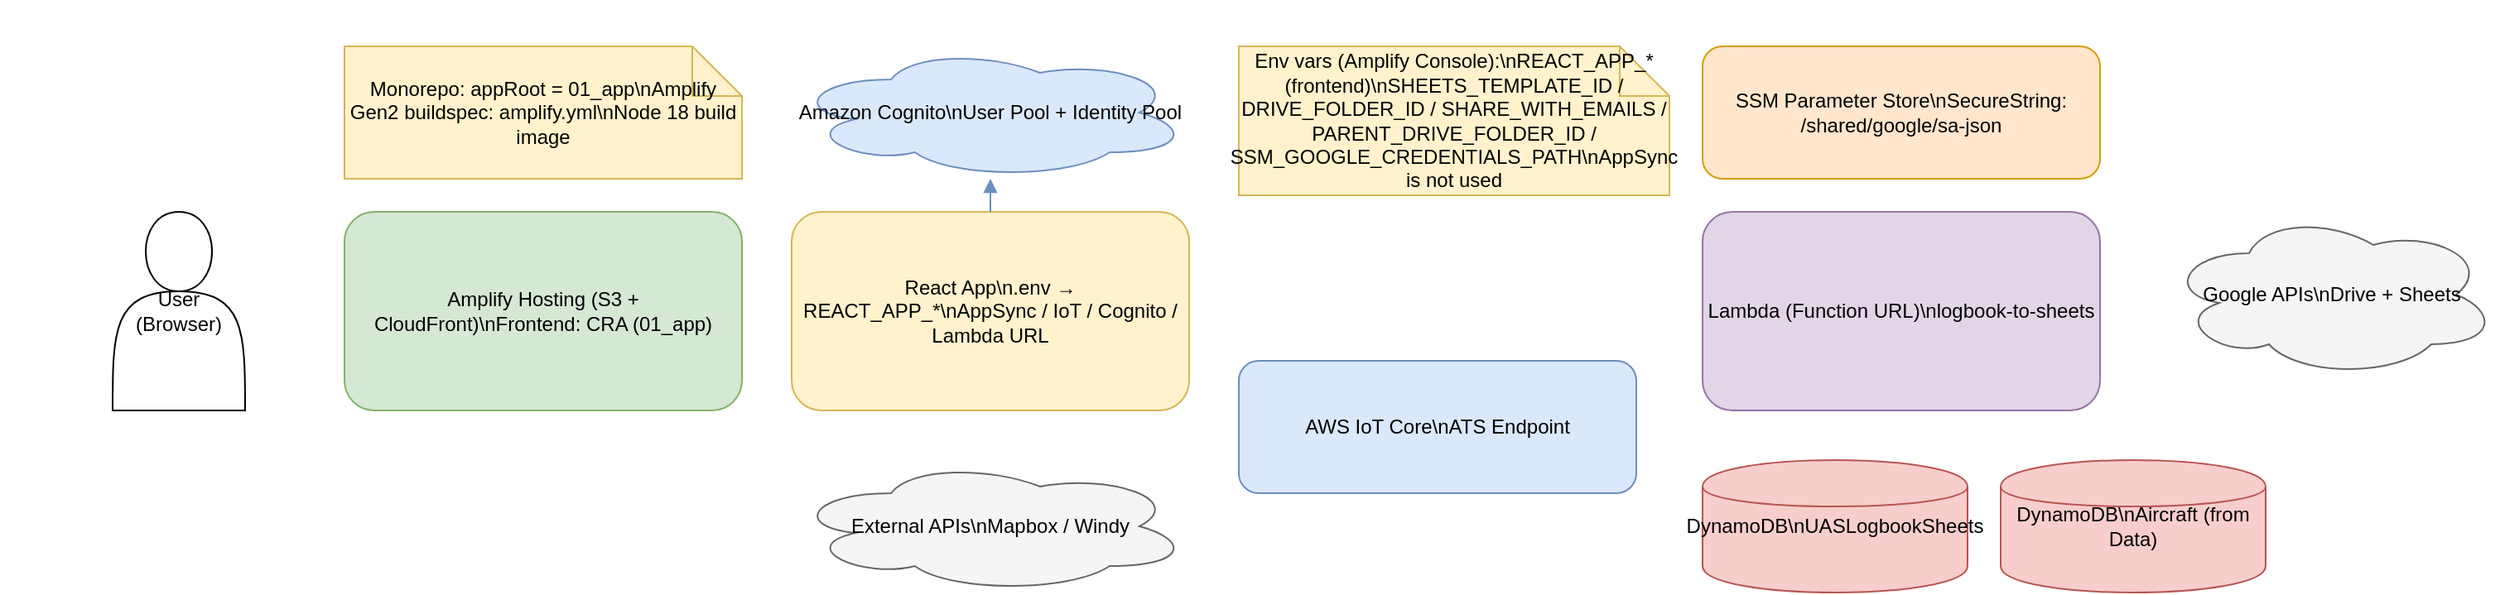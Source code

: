 <mxfile version="24.7.1" editor="draw.io" type="device">
  <diagram id="centra-arch" name="Current System">
    <mxGraphModel dx="1380" dy="802" grid="1" gridSize="10" guides="1" tooltips="1" connect="1" arrows="1" fold="1" page="1" pageScale="1" pageWidth="1920" pageHeight="1080" math="0" shadow="0">
      <root>
        <mxCell id="0"/>
        <mxCell id="1" parent="0"/>

        <!-- User -->
        <mxCell id="user" value="User (Browser)" style="shape=actor;whiteSpace=wrap;html=1;" vertex="1" parent="1">
          <mxGeometry x="60" y="120" width="80" height="120" as="geometry"/>
        </mxCell>

        <!-- Amplify Hosting -->
        <mxCell id="hosting" value="Amplify Hosting (S3 + CloudFront)\nFrontend: CRA (01_app)" style="rounded=1;whiteSpace=wrap;html=1;fillColor=#d5e8d4;strokeColor=#82b366;" vertex="1" parent="1">
          <mxGeometry x="200" y="120" width="240" height="120" as="geometry"/>
        </mxCell>

        <!-- Frontend App -->
        <mxCell id="frontend" value="React App\n.env → REACT_APP_*\nAppSync / IoT / Cognito / Lambda URL" style="rounded=1;whiteSpace=wrap;html=1;fillColor=#fff2cc;strokeColor=#d6b656;" vertex="1" parent="1">
          <mxGeometry x="470" y="120" width="240" height="120" as="geometry"/>
        </mxCell>

        <!-- Cognito -->
        <mxCell id="cognito" value="Amazon Cognito\nUser Pool + Identity Pool" style="shape=cloud;whiteSpace=wrap;html=1;fillColor=#dae8fc;strokeColor=#6c8ebf;" vertex="1" parent="1">
          <mxGeometry x="470" y="20" width="240" height="80" as="geometry"/>
        </mxCell>


        <!-- IoT Core -->
        <mxCell id="iot" value="AWS IoT Core\nATS Endpoint" style="rounded=1;whiteSpace=wrap;html=1;fillColor=#dae8fc;strokeColor=#6c8ebf;" vertex="1" parent="1">
          <mxGeometry x="740" y="210" width="240" height="80" as="geometry"/>
        </mxCell>

        <!-- Lambda Function URL -->
        <mxCell id="lambda" value="Lambda (Function URL)\nlogbook-to-sheets" style="rounded=1;whiteSpace=wrap;html=1;fillColor=#e1d5e7;strokeColor=#9673a6;" vertex="1" parent="1">
          <mxGeometry x="1020" y="120" width="240" height="120" as="geometry"/>
        </mxCell>

        <!-- DynamoDB Tables -->
        <mxCell id="ddb1" value="DynamoDB\nUASLogbookSheets" style="shape=cylinder;whiteSpace=wrap;html=1;fillColor=#f8cecc;strokeColor=#b85450;" vertex="1" parent="1">
          <mxGeometry x="1020" y="270" width="160" height="80" as="geometry"/>
        </mxCell>
        <mxCell id="ddb2" value="DynamoDB\nAircraft (from Data)" style="shape=cylinder;whiteSpace=wrap;html=1;fillColor=#f8cecc;strokeColor=#b85450;" vertex="1" parent="1">
          <mxGeometry x="1200" y="270" width="160" height="80" as="geometry"/>
        </mxCell>

        <!-- SSM Param -->
        <mxCell id="ssm" value="SSM Parameter Store\nSecureString: /shared/google/sa-json" style="rounded=1;whiteSpace=wrap;html=1;fillColor=#ffe6cc;strokeColor=#d79b00;" vertex="1" parent="1">
          <mxGeometry x="1020" y="20" width="240" height="80" as="geometry"/>
        </mxCell>

        <!-- Google APIs -->
        <mxCell id="google" value="Google APIs\nDrive + Sheets" style="shape=cloud;whiteSpace=wrap;html=1;fillColor=#f5f5f5;strokeColor=#666666;" vertex="1" parent="1">
          <mxGeometry x="1300" y="120" width="200" height="100" as="geometry"/>
        </mxCell>

        <!-- External APIs (Mapbox/Windy) -->
        <mxCell id="extapis" value="External APIs\nMapbox / Windy" style="shape=cloud;whiteSpace=wrap;html=1;fillColor=#f5f5f5;strokeColor=#666666;" vertex="1" parent="1">
          <mxGeometry x="470" y="270" width="240" height="80" as="geometry"/>
        </mxCell>

        <!-- Edges -->
        <mxCell id="e1" edge="1" parent="1" source="user" target="hosting" style="endArrow=block;html=1;strokeColor=#82b366;"/>
        <mxCell id="e2" edge="1" parent="1" source="hosting" target="frontend" style="endArrow=block;html=1;strokeColor=#d6b656;"/>
        <mxCell id="e3" edge="1" parent="1" source="frontend" target="cognito" style="endArrow=block;html=1;strokeColor=#6c8ebf;">
          <mxGeometry relative="1" as="geometry"><mxPoint x="0" y="0" as="targetPoint"/></mxGeometry>
        </mxCell>
        
        <mxCell id="e5" edge="1" parent="1" source="frontend" target="iot" style="endArrow=block;html=1;strokeColor=#6c8ebf;"/>
        <mxCell id="e6" edge="1" parent="1" source="frontend" target="lambda" style="endArrow=block;html=1;strokeColor=#9673a6;"/>
        <mxCell id="e7" edge="1" parent="1" source="lambda" target="ddb1" style="endArrow=block;html=1;strokeColor=#b85450;"/>
        <mxCell id="e8" edge="1" parent="1" source="lambda" target="ddb2" style="endArrow=block;html=1;strokeColor=#b85450;"/>
        <mxCell id="e9" edge="1" parent="1" source="lambda" target="ssm" style="endArrow=block;html=1;strokeColor=#d79b00;"/>
        <mxCell id="e10" edge="1" parent="1" source="lambda" target="google" style="endArrow=block;html=1;strokeColor=#666666;"/>
        <mxCell id="e11" edge="1" parent="1" source="frontend" target="extapis" style="endArrow=block;html=1;strokeColor=#666666;"/>

        <!-- Notes -->
        <mxCell id="note1" value="Monorepo: appRoot = 01_app\nAmplify Gen2 buildspec: amplify.yml\nNode 18 build image" style="shape=note;whiteSpace=wrap;html=1;fillColor=#fff2cc;strokeColor=#d6b656;" vertex="1" parent="1">
          <mxGeometry x="200" y="20" width="240" height="80" as="geometry"/>
        </mxCell>
        <mxCell id="note2" value="Env vars (Amplify Console):\nREACT_APP_* (frontend)\nSHEETS_TEMPLATE_ID / DRIVE_FOLDER_ID / SHARE_WITH_EMAILS / PARENT_DRIVE_FOLDER_ID / SSM_GOOGLE_CREDENTIALS_PATH\nAppSync is not used" style="shape=note;whiteSpace=wrap;html=1;fillColor=#fff2cc;strokeColor=#d6b656;" vertex="1" parent="1">
          <mxGeometry x="740" y="20" width="260" height="90" as="geometry"/>
        </mxCell>

      </root>
    </mxGraphModel>
  </diagram>
  </mxfile>
